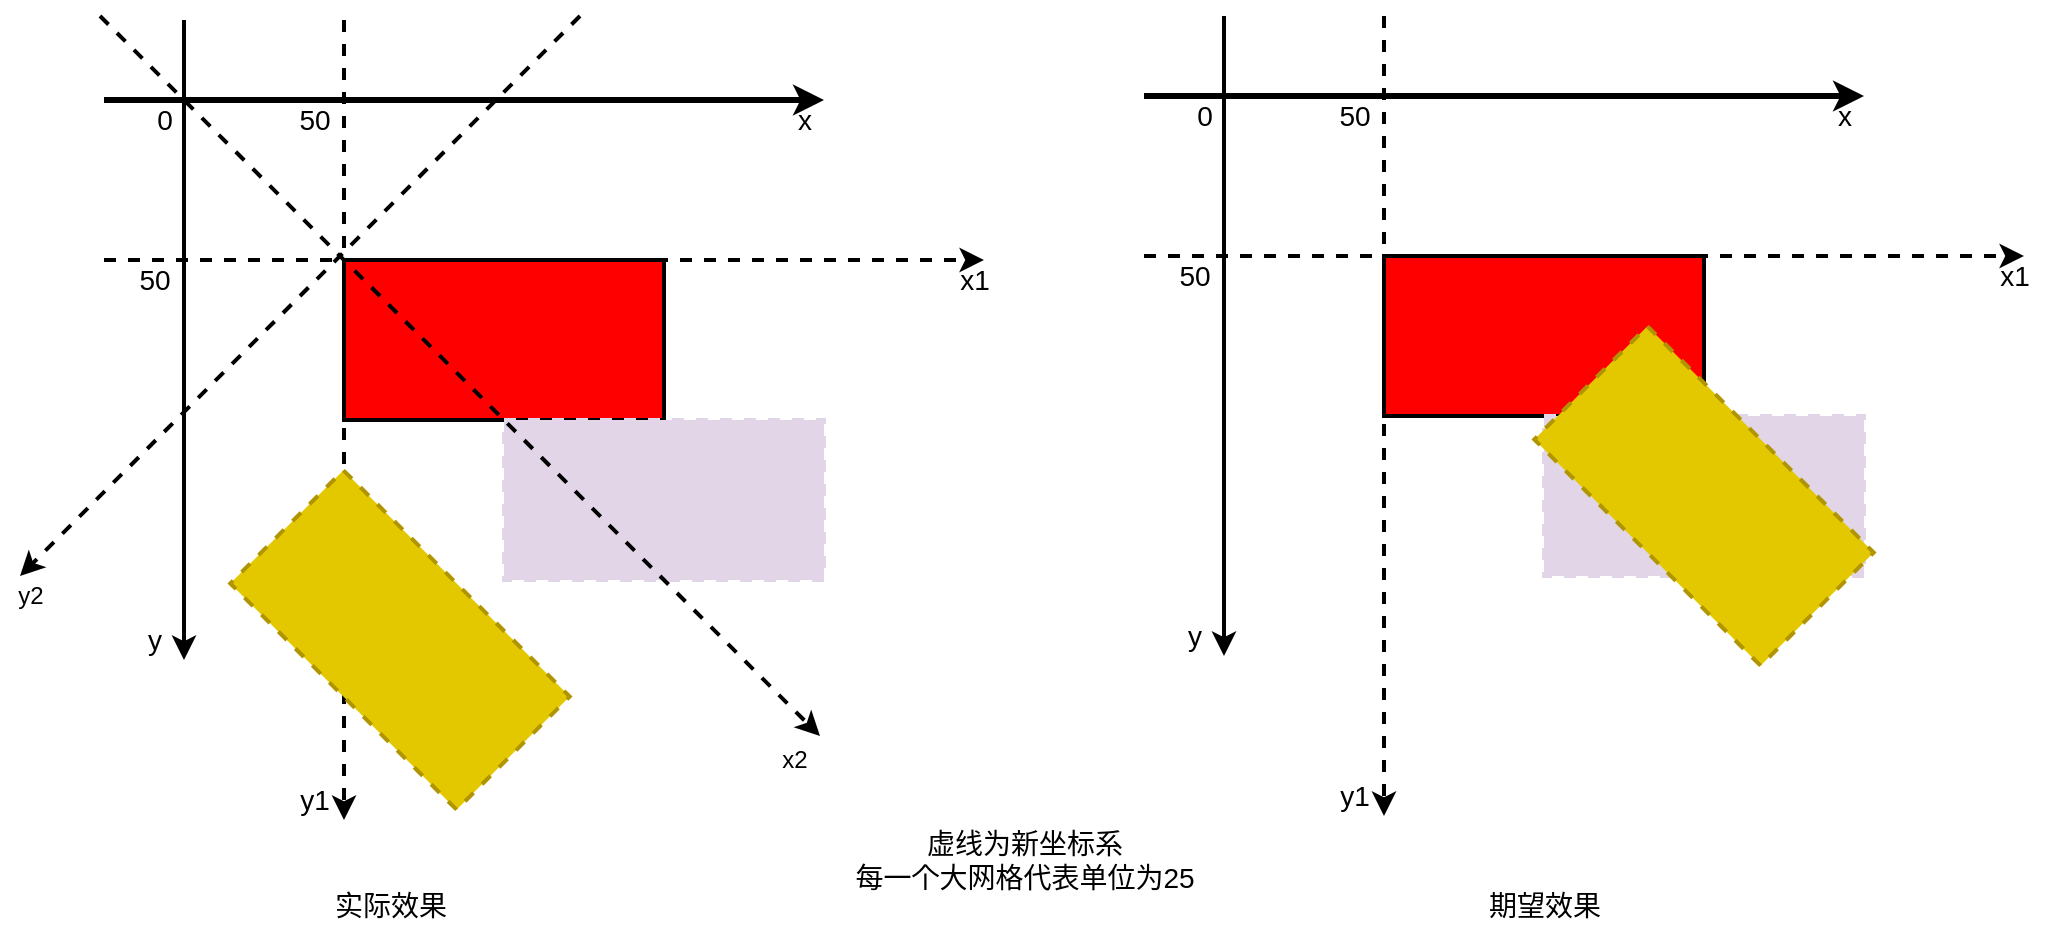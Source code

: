 <mxfile version="13.1.3">
    <diagram id="PGa_qlCYg8pmCsjZJtMJ" name="第 1 页">
        <mxGraphModel dx="623" dy="617" grid="1" gridSize="10" guides="1" tooltips="1" connect="1" arrows="1" fold="1" page="1" pageScale="1" pageWidth="827" pageHeight="1169" math="0" shadow="0">
            <root>
                <mxCell id="0"/>
                <mxCell id="1" parent="0"/>
                <mxCell id="20" value="" style="endArrow=classic;html=1;strokeWidth=2;" parent="1" edge="1">
                    <mxGeometry width="50" height="50" relative="1" as="geometry">
                        <mxPoint x="162" y="82" as="sourcePoint"/>
                        <mxPoint x="162" y="402" as="targetPoint"/>
                    </mxGeometry>
                </mxCell>
                <mxCell id="21" value="" style="endArrow=classic;html=1;strokeWidth=3;" parent="1" edge="1">
                    <mxGeometry width="50" height="50" relative="1" as="geometry">
                        <mxPoint x="122" y="122" as="sourcePoint"/>
                        <mxPoint x="482" y="122" as="targetPoint"/>
                    </mxGeometry>
                </mxCell>
                <mxCell id="22" value="&lt;font style=&quot;font-size: 14px&quot;&gt;x&lt;/font&gt;" style="text;html=1;align=center;verticalAlign=middle;resizable=0;points=[];autosize=1;" parent="1" vertex="1">
                    <mxGeometry x="462" y="122" width="20" height="20" as="geometry"/>
                </mxCell>
                <mxCell id="23" value="&lt;font style=&quot;font-size: 14px&quot;&gt;y&lt;/font&gt;" style="text;html=1;align=center;verticalAlign=middle;resizable=0;points=[];autosize=1;" parent="1" vertex="1">
                    <mxGeometry x="137" y="382" width="20" height="20" as="geometry"/>
                </mxCell>
                <mxCell id="24" value="" style="rounded=0;whiteSpace=wrap;html=1;strokeWidth=2;fillColor=#FF0000;" parent="1" vertex="1">
                    <mxGeometry x="242" y="202" width="160" height="80" as="geometry"/>
                </mxCell>
                <mxCell id="25" value="" style="endArrow=classic;html=1;strokeWidth=2;dashed=1;" parent="1" edge="1">
                    <mxGeometry width="50" height="50" relative="1" as="geometry">
                        <mxPoint x="242" y="82" as="sourcePoint"/>
                        <mxPoint x="242" y="482" as="targetPoint"/>
                    </mxGeometry>
                </mxCell>
                <mxCell id="26" value="" style="endArrow=classic;html=1;dashed=1;strokeWidth=2;" parent="1" edge="1">
                    <mxGeometry width="50" height="50" relative="1" as="geometry">
                        <mxPoint x="122" y="202" as="sourcePoint"/>
                        <mxPoint x="562" y="202" as="targetPoint"/>
                    </mxGeometry>
                </mxCell>
                <mxCell id="27" value="&lt;font style=&quot;font-size: 14px&quot;&gt;x1&lt;/font&gt;" style="text;html=1;align=center;verticalAlign=middle;resizable=0;points=[];autosize=1;" parent="1" vertex="1">
                    <mxGeometry x="542" y="202" width="30" height="20" as="geometry"/>
                </mxCell>
                <mxCell id="28" value="&lt;font style=&quot;font-size: 14px&quot;&gt;y1&lt;/font&gt;" style="text;html=1;align=center;verticalAlign=middle;resizable=0;points=[];autosize=1;" parent="1" vertex="1">
                    <mxGeometry x="212" y="462" width="30" height="20" as="geometry"/>
                </mxCell>
                <mxCell id="29" value="" style="rounded=0;whiteSpace=wrap;html=1;dashed=1;strokeWidth=2;strokeColor=#E1D5E7;fillColor=#E1D5E7;" parent="1" vertex="1">
                    <mxGeometry x="322" y="282" width="160" height="80" as="geometry"/>
                </mxCell>
                <mxCell id="30" value="&lt;font style=&quot;font-size: 14px&quot;&gt;0&lt;/font&gt;" style="text;html=1;align=center;verticalAlign=middle;resizable=0;points=[];autosize=1;" parent="1" vertex="1">
                    <mxGeometry x="142" y="122" width="20" height="20" as="geometry"/>
                </mxCell>
                <mxCell id="32" value="&lt;font style=&quot;font-size: 14px&quot;&gt;50&lt;/font&gt;" style="text;html=1;align=center;verticalAlign=middle;resizable=0;points=[];autosize=1;" parent="1" vertex="1">
                    <mxGeometry x="212" y="122" width="30" height="20" as="geometry"/>
                </mxCell>
                <mxCell id="33" value="&lt;font style=&quot;font-size: 14px&quot;&gt;50&lt;/font&gt;" style="text;html=1;align=center;verticalAlign=middle;resizable=0;points=[];autosize=1;" parent="1" vertex="1">
                    <mxGeometry x="132" y="202" width="30" height="20" as="geometry"/>
                </mxCell>
                <mxCell id="35" value="" style="endArrow=classic;html=1;strokeWidth=2;dashed=1;" parent="1" edge="1">
                    <mxGeometry width="50" height="50" relative="1" as="geometry">
                        <mxPoint x="360" y="80" as="sourcePoint"/>
                        <mxPoint x="80" y="360" as="targetPoint"/>
                    </mxGeometry>
                </mxCell>
                <mxCell id="36" value="" style="endArrow=classic;html=1;dashed=1;strokeWidth=2;" parent="1" edge="1">
                    <mxGeometry width="50" height="50" relative="1" as="geometry">
                        <mxPoint x="120" y="80" as="sourcePoint"/>
                        <mxPoint x="480" y="440" as="targetPoint"/>
                    </mxGeometry>
                </mxCell>
                <mxCell id="38" value="y2" style="text;html=1;align=center;verticalAlign=middle;resizable=0;points=[];autosize=1;" parent="1" vertex="1">
                    <mxGeometry x="70" y="360" width="30" height="20" as="geometry"/>
                </mxCell>
                <mxCell id="39" value="x2" style="text;html=1;align=center;verticalAlign=middle;resizable=0;points=[];autosize=1;" parent="1" vertex="1">
                    <mxGeometry x="452" y="442" width="30" height="20" as="geometry"/>
                </mxCell>
                <mxCell id="40" value="" style="rounded=0;whiteSpace=wrap;html=1;dashed=1;strokeWidth=2;strokeColor=#B09500;fillColor=#e3c800;rotation=45;fontColor=#ffffff;" parent="1" vertex="1">
                    <mxGeometry x="190" y="352" width="160" height="80" as="geometry"/>
                </mxCell>
                <mxCell id="42" value="" style="endArrow=classic;html=1;strokeWidth=2;" parent="1" edge="1">
                    <mxGeometry width="50" height="50" relative="1" as="geometry">
                        <mxPoint x="682" y="80" as="sourcePoint"/>
                        <mxPoint x="682" y="400" as="targetPoint"/>
                    </mxGeometry>
                </mxCell>
                <mxCell id="43" value="" style="endArrow=classic;html=1;strokeWidth=3;" parent="1" edge="1">
                    <mxGeometry width="50" height="50" relative="1" as="geometry">
                        <mxPoint x="642" y="120" as="sourcePoint"/>
                        <mxPoint x="1002.0" y="120" as="targetPoint"/>
                    </mxGeometry>
                </mxCell>
                <mxCell id="44" value="&lt;font style=&quot;font-size: 14px&quot;&gt;x&lt;/font&gt;" style="text;html=1;align=center;verticalAlign=middle;resizable=0;points=[];autosize=1;" parent="1" vertex="1">
                    <mxGeometry x="982" y="120" width="20" height="20" as="geometry"/>
                </mxCell>
                <mxCell id="45" value="&lt;font style=&quot;font-size: 14px&quot;&gt;y&lt;/font&gt;" style="text;html=1;align=center;verticalAlign=middle;resizable=0;points=[];autosize=1;" parent="1" vertex="1">
                    <mxGeometry x="657" y="380" width="20" height="20" as="geometry"/>
                </mxCell>
                <mxCell id="46" value="" style="rounded=0;whiteSpace=wrap;html=1;strokeWidth=2;fillColor=#FF0000;" parent="1" vertex="1">
                    <mxGeometry x="762" y="200" width="160" height="80" as="geometry"/>
                </mxCell>
                <mxCell id="47" value="" style="endArrow=classic;html=1;strokeWidth=2;dashed=1;" parent="1" edge="1">
                    <mxGeometry width="50" height="50" relative="1" as="geometry">
                        <mxPoint x="762" y="80" as="sourcePoint"/>
                        <mxPoint x="762" y="480" as="targetPoint"/>
                    </mxGeometry>
                </mxCell>
                <mxCell id="48" value="" style="endArrow=classic;html=1;dashed=1;strokeWidth=2;" parent="1" edge="1">
                    <mxGeometry width="50" height="50" relative="1" as="geometry">
                        <mxPoint x="642" y="200" as="sourcePoint"/>
                        <mxPoint x="1082.0" y="200" as="targetPoint"/>
                    </mxGeometry>
                </mxCell>
                <mxCell id="49" value="&lt;font style=&quot;font-size: 14px&quot;&gt;x1&lt;/font&gt;" style="text;html=1;align=center;verticalAlign=middle;resizable=0;points=[];autosize=1;" parent="1" vertex="1">
                    <mxGeometry x="1062" y="200" width="30" height="20" as="geometry"/>
                </mxCell>
                <mxCell id="50" value="&lt;font style=&quot;font-size: 14px&quot;&gt;y1&lt;/font&gt;" style="text;html=1;align=center;verticalAlign=middle;resizable=0;points=[];autosize=1;" parent="1" vertex="1">
                    <mxGeometry x="732" y="460" width="30" height="20" as="geometry"/>
                </mxCell>
                <mxCell id="51" value="" style="rounded=0;whiteSpace=wrap;html=1;dashed=1;strokeWidth=2;strokeColor=#E1D5E7;fillColor=#E1D5E7;" parent="1" vertex="1">
                    <mxGeometry x="842" y="280" width="160" height="80" as="geometry"/>
                </mxCell>
                <mxCell id="52" value="&lt;font style=&quot;font-size: 14px&quot;&gt;0&lt;/font&gt;" style="text;html=1;align=center;verticalAlign=middle;resizable=0;points=[];autosize=1;" parent="1" vertex="1">
                    <mxGeometry x="662" y="120" width="20" height="20" as="geometry"/>
                </mxCell>
                <mxCell id="53" value="&lt;font style=&quot;font-size: 14px&quot;&gt;虚线为新坐标系&lt;br&gt;每一个大网格代表单位为25&lt;br&gt;&lt;/font&gt;" style="text;html=1;align=center;verticalAlign=middle;resizable=0;points=[];autosize=1;" parent="1" vertex="1">
                    <mxGeometry x="487" y="487" width="190" height="30" as="geometry"/>
                </mxCell>
                <mxCell id="54" value="&lt;font style=&quot;font-size: 14px&quot;&gt;50&lt;/font&gt;" style="text;html=1;align=center;verticalAlign=middle;resizable=0;points=[];autosize=1;" parent="1" vertex="1">
                    <mxGeometry x="732" y="120" width="30" height="20" as="geometry"/>
                </mxCell>
                <mxCell id="55" value="&lt;font style=&quot;font-size: 14px&quot;&gt;50&lt;/font&gt;" style="text;html=1;align=center;verticalAlign=middle;resizable=0;points=[];autosize=1;" parent="1" vertex="1">
                    <mxGeometry x="652" y="200" width="30" height="20" as="geometry"/>
                </mxCell>
                <mxCell id="60" value="" style="rounded=0;whiteSpace=wrap;html=1;dashed=1;strokeWidth=2;strokeColor=#B09500;fillColor=#e3c800;rotation=45;fontColor=#ffffff;" parent="1" vertex="1">
                    <mxGeometry x="842" y="280" width="160" height="80" as="geometry"/>
                </mxCell>
                <mxCell id="61" value="&lt;font style=&quot;font-size: 14px&quot;&gt;实际效果&lt;/font&gt;" style="text;html=1;align=center;verticalAlign=middle;resizable=0;points=[];autosize=1;" parent="1" vertex="1">
                    <mxGeometry x="230" y="515" width="70" height="20" as="geometry"/>
                </mxCell>
                <mxCell id="62" value="&lt;font style=&quot;font-size: 14px&quot;&gt;期望效果&lt;/font&gt;" style="text;html=1;align=center;verticalAlign=middle;resizable=0;points=[];autosize=1;" parent="1" vertex="1">
                    <mxGeometry x="807" y="515" width="70" height="20" as="geometry"/>
                </mxCell>
            </root>
        </mxGraphModel>
    </diagram>
</mxfile>
